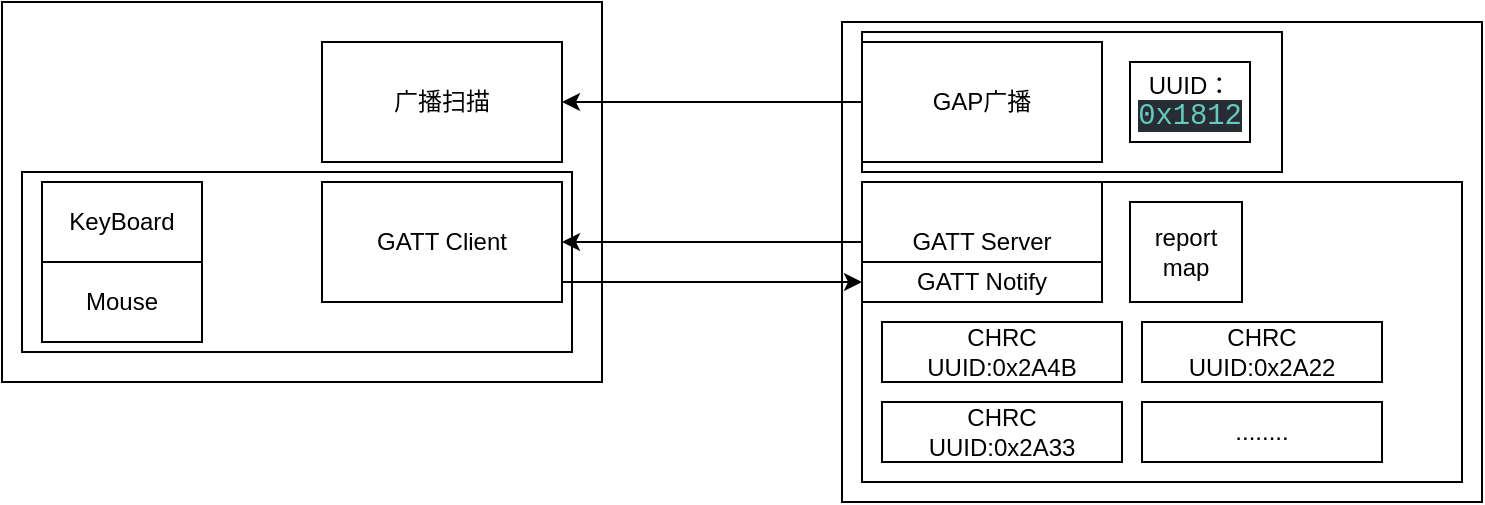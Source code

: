 <mxfile version="20.6.2" type="device"><diagram id="p046eH2Z7lG2bZAVtFP2" name="第 1 页"><mxGraphModel dx="1449" dy="432" grid="1" gridSize="10" guides="1" tooltips="1" connect="1" arrows="1" fold="1" page="1" pageScale="1" pageWidth="827" pageHeight="1169" math="0" shadow="0"><root><mxCell id="0"/><mxCell id="1" parent="0"/><mxCell id="GeXo7Y3OIWHUJg_UA5nV-1" value="" style="rounded=0;whiteSpace=wrap;html=1;" vertex="1" parent="1"><mxGeometry x="-150" y="90" width="300" height="190" as="geometry"/></mxCell><mxCell id="GeXo7Y3OIWHUJg_UA5nV-2" value="" style="rounded=0;whiteSpace=wrap;html=1;" vertex="1" parent="1"><mxGeometry x="270" y="100" width="320" height="240" as="geometry"/></mxCell><mxCell id="GeXo7Y3OIWHUJg_UA5nV-6" style="edgeStyle=orthogonalEdgeStyle;rounded=0;orthogonalLoop=1;jettySize=auto;html=1;exitX=0;exitY=0.5;exitDx=0;exitDy=0;" edge="1" parent="1" source="GeXo7Y3OIWHUJg_UA5nV-4" target="GeXo7Y3OIWHUJg_UA5nV-5"><mxGeometry relative="1" as="geometry"/></mxCell><mxCell id="GeXo7Y3OIWHUJg_UA5nV-14" value="" style="rounded=0;whiteSpace=wrap;html=1;" vertex="1" parent="1"><mxGeometry x="-140" y="175" width="275" height="90" as="geometry"/></mxCell><mxCell id="GeXo7Y3OIWHUJg_UA5nV-7" value="GATT Client" style="rounded=0;whiteSpace=wrap;html=1;" vertex="1" parent="1"><mxGeometry x="10" y="180" width="120" height="60" as="geometry"/></mxCell><mxCell id="GeXo7Y3OIWHUJg_UA5nV-13" style="edgeStyle=orthogonalEdgeStyle;rounded=0;orthogonalLoop=1;jettySize=auto;html=1;exitX=0;exitY=0.5;exitDx=0;exitDy=0;entryX=1;entryY=0.5;entryDx=0;entryDy=0;" edge="1" parent="1" source="GeXo7Y3OIWHUJg_UA5nV-8" target="GeXo7Y3OIWHUJg_UA5nV-7"><mxGeometry relative="1" as="geometry"/></mxCell><mxCell id="GeXo7Y3OIWHUJg_UA5nV-12" style="edgeStyle=orthogonalEdgeStyle;rounded=0;orthogonalLoop=1;jettySize=auto;html=1;exitX=1;exitY=0.75;exitDx=0;exitDy=0;entryX=0;entryY=0.5;entryDx=0;entryDy=0;" edge="1" parent="1" source="GeXo7Y3OIWHUJg_UA5nV-7" target="GeXo7Y3OIWHUJg_UA5nV-10"><mxGeometry relative="1" as="geometry"><Array as="points"><mxPoint x="130" y="230"/></Array></mxGeometry></mxCell><mxCell id="GeXo7Y3OIWHUJg_UA5nV-16" value="" style="rounded=0;whiteSpace=wrap;html=1;" vertex="1" parent="1"><mxGeometry x="280" y="105" width="210" height="70" as="geometry"/></mxCell><mxCell id="GeXo7Y3OIWHUJg_UA5nV-15" value="KeyBoard" style="rounded=0;whiteSpace=wrap;html=1;" vertex="1" parent="1"><mxGeometry x="-130" y="180" width="80" height="40" as="geometry"/></mxCell><mxCell id="GeXo7Y3OIWHUJg_UA5nV-5" value="广播扫描" style="rounded=0;whiteSpace=wrap;html=1;" vertex="1" parent="1"><mxGeometry x="10" y="110" width="120" height="60" as="geometry"/></mxCell><mxCell id="GeXo7Y3OIWHUJg_UA5nV-4" value="GAP广播" style="rounded=0;whiteSpace=wrap;html=1;" vertex="1" parent="1"><mxGeometry x="280" y="110" width="120" height="60" as="geometry"/></mxCell><mxCell id="GeXo7Y3OIWHUJg_UA5nV-17" value="UUID：&lt;br&gt;&lt;span style=&quot;color: rgb(101, 202, 190); font-family: source-code-pro, Menlo, Monaco, Consolas, &amp;quot;Courier New&amp;quot;, monospace; font-size: 14.4px; text-align: left; text-indent: -53px; background-color: rgb(40, 44, 52);&quot;&gt;0x1812&lt;/span&gt;" style="rounded=0;whiteSpace=wrap;html=1;" vertex="1" parent="1"><mxGeometry x="414" y="120" width="60" height="40" as="geometry"/></mxCell><mxCell id="GeXo7Y3OIWHUJg_UA5nV-18" value="" style="rounded=0;whiteSpace=wrap;html=1;" vertex="1" parent="1"><mxGeometry x="280" y="180" width="300" height="150" as="geometry"/></mxCell><mxCell id="GeXo7Y3OIWHUJg_UA5nV-8" value="GATT Server" style="rounded=0;whiteSpace=wrap;html=1;" vertex="1" parent="1"><mxGeometry x="280" y="180" width="120" height="60" as="geometry"/></mxCell><mxCell id="GeXo7Y3OIWHUJg_UA5nV-10" value="GATT Notify" style="rounded=0;whiteSpace=wrap;html=1;" vertex="1" parent="1"><mxGeometry x="280" y="220" width="120" height="20" as="geometry"/></mxCell><mxCell id="GeXo7Y3OIWHUJg_UA5nV-19" value="report map" style="rounded=0;whiteSpace=wrap;html=1;" vertex="1" parent="1"><mxGeometry x="414" y="190" width="56" height="50" as="geometry"/></mxCell><mxCell id="GeXo7Y3OIWHUJg_UA5nV-21" value="CHRC&lt;br&gt;UUID:0x2A4B" style="rounded=0;whiteSpace=wrap;html=1;" vertex="1" parent="1"><mxGeometry x="290" y="250" width="120" height="30" as="geometry"/></mxCell><mxCell id="GeXo7Y3OIWHUJg_UA5nV-22" value="CHRC&lt;br&gt;UUID:0x2A33" style="rounded=0;whiteSpace=wrap;html=1;" vertex="1" parent="1"><mxGeometry x="290" y="290" width="120" height="30" as="geometry"/></mxCell><mxCell id="GeXo7Y3OIWHUJg_UA5nV-23" value="CHRC&lt;br&gt;UUID:0x2A22" style="rounded=0;whiteSpace=wrap;html=1;" vertex="1" parent="1"><mxGeometry x="420" y="250" width="120" height="30" as="geometry"/></mxCell><mxCell id="GeXo7Y3OIWHUJg_UA5nV-24" value="........" style="rounded=0;whiteSpace=wrap;html=1;" vertex="1" parent="1"><mxGeometry x="420" y="290" width="120" height="30" as="geometry"/></mxCell><mxCell id="GeXo7Y3OIWHUJg_UA5nV-25" value="Mouse" style="rounded=0;whiteSpace=wrap;html=1;" vertex="1" parent="1"><mxGeometry x="-130" y="220" width="80" height="40" as="geometry"/></mxCell></root></mxGraphModel></diagram></mxfile>
